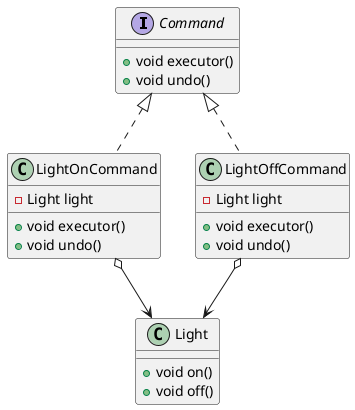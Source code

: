 @startuml
'https://plantuml.com/class-diagram

interface Command{
+ void executor()
+ void undo()
}

class LightOnCommand implements Command{
- Light light
+ void executor()
+ void undo()
}

class LightOffCommand implements Command{
- Light light
+ void executor()
+ void undo()
}

class Light{
+ void on()
+ void off()
}

LightOffCommand o-->Light
LightOnCommand o-->Light




@enduml
